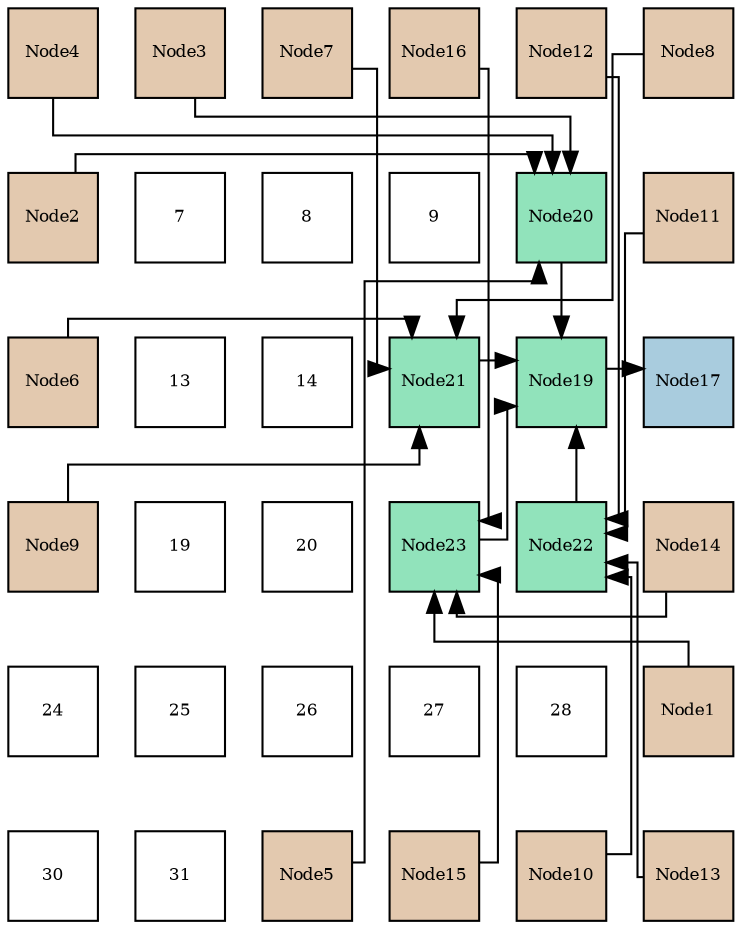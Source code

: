 digraph layout{
 rankdir=TB;
 splines=ortho;
 node [style=filled shape=square fixedsize=true width=0.6];
0[label="Node4", fontsize=8, fillcolor="#e3c9af"];
1[label="Node3", fontsize=8, fillcolor="#e3c9af"];
2[label="Node7", fontsize=8, fillcolor="#e3c9af"];
3[label="Node16", fontsize=8, fillcolor="#e3c9af"];
4[label="Node12", fontsize=8, fillcolor="#e3c9af"];
5[label="Node8", fontsize=8, fillcolor="#e3c9af"];
6[label="Node2", fontsize=8, fillcolor="#e3c9af"];
7[label="7", fontsize=8, fillcolor="#ffffff"];
8[label="8", fontsize=8, fillcolor="#ffffff"];
9[label="9", fontsize=8, fillcolor="#ffffff"];
10[label="Node20", fontsize=8, fillcolor="#91e3bb"];
11[label="Node11", fontsize=8, fillcolor="#e3c9af"];
12[label="Node6", fontsize=8, fillcolor="#e3c9af"];
13[label="13", fontsize=8, fillcolor="#ffffff"];
14[label="14", fontsize=8, fillcolor="#ffffff"];
15[label="Node21", fontsize=8, fillcolor="#91e3bb"];
16[label="Node19", fontsize=8, fillcolor="#91e3bb"];
17[label="Node17", fontsize=8, fillcolor="#a9ccde"];
18[label="Node9", fontsize=8, fillcolor="#e3c9af"];
19[label="19", fontsize=8, fillcolor="#ffffff"];
20[label="20", fontsize=8, fillcolor="#ffffff"];
21[label="Node23", fontsize=8, fillcolor="#91e3bb"];
22[label="Node22", fontsize=8, fillcolor="#91e3bb"];
23[label="Node14", fontsize=8, fillcolor="#e3c9af"];
24[label="24", fontsize=8, fillcolor="#ffffff"];
25[label="25", fontsize=8, fillcolor="#ffffff"];
26[label="26", fontsize=8, fillcolor="#ffffff"];
27[label="27", fontsize=8, fillcolor="#ffffff"];
28[label="28", fontsize=8, fillcolor="#ffffff"];
29[label="Node1", fontsize=8, fillcolor="#e3c9af"];
30[label="30", fontsize=8, fillcolor="#ffffff"];
31[label="31", fontsize=8, fillcolor="#ffffff"];
32[label="Node5", fontsize=8, fillcolor="#e3c9af"];
33[label="Node15", fontsize=8, fillcolor="#e3c9af"];
34[label="Node10", fontsize=8, fillcolor="#e3c9af"];
35[label="Node13", fontsize=8, fillcolor="#e3c9af"];
edge [constraint=false, style=vis];16 -> 17;
10 -> 16;
15 -> 16;
22 -> 16;
21 -> 16;
6 -> 10;
1 -> 10;
0 -> 10;
32 -> 10;
12 -> 15;
2 -> 15;
5 -> 15;
18 -> 15;
34 -> 22;
11 -> 22;
4 -> 22;
35 -> 22;
29 -> 21;
23 -> 21;
33 -> 21;
3 -> 21;
edge [constraint=true, style=invis];
0 -> 6 -> 12 -> 18 -> 24 -> 30;
1 -> 7 -> 13 -> 19 -> 25 -> 31;
2 -> 8 -> 14 -> 20 -> 26 -> 32;
3 -> 9 -> 15 -> 21 -> 27 -> 33;
4 -> 10 -> 16 -> 22 -> 28 -> 34;
5 -> 11 -> 17 -> 23 -> 29 -> 35;
rank = same {0 -> 1 -> 2 -> 3 -> 4 -> 5};
rank = same {6 -> 7 -> 8 -> 9 -> 10 -> 11};
rank = same {12 -> 13 -> 14 -> 15 -> 16 -> 17};
rank = same {18 -> 19 -> 20 -> 21 -> 22 -> 23};
rank = same {24 -> 25 -> 26 -> 27 -> 28 -> 29};
rank = same {30 -> 31 -> 32 -> 33 -> 34 -> 35};
}